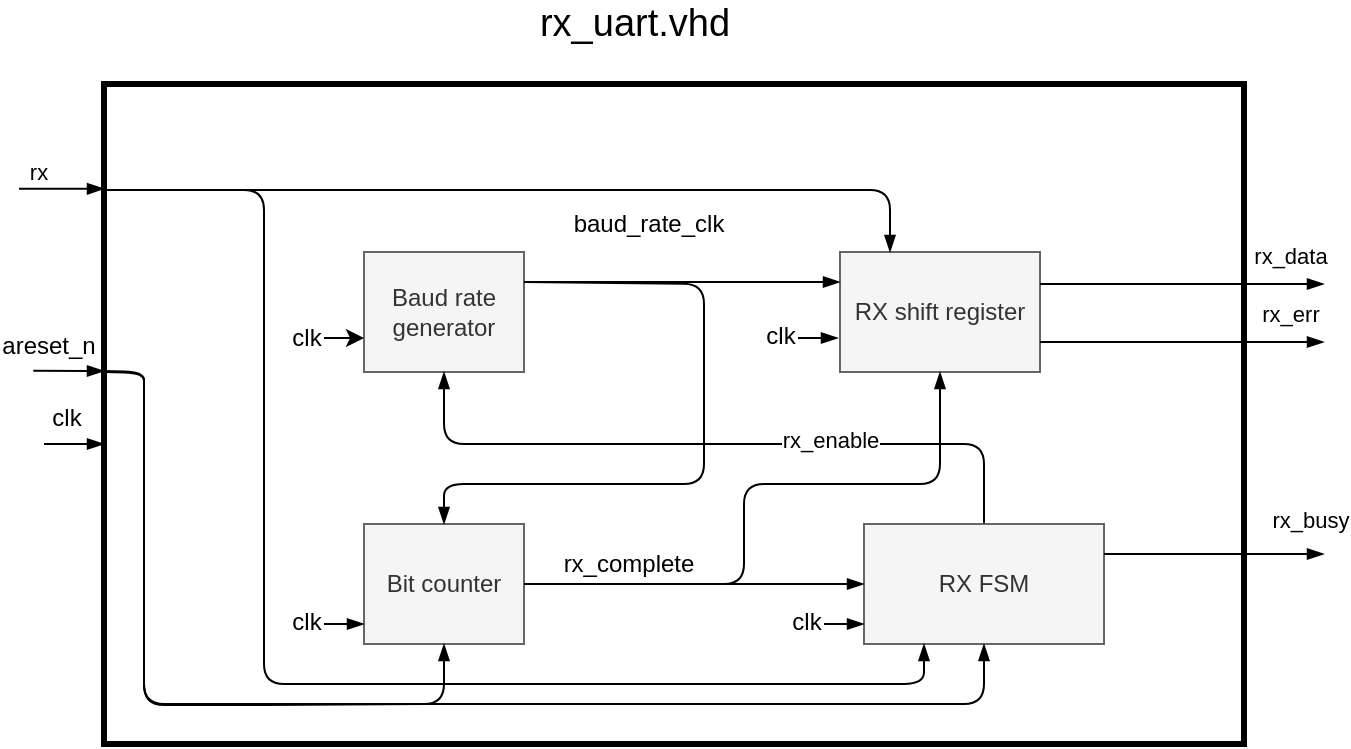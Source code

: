 <mxfile scale="2" border="0">
    <diagram id="yUE5iZ8mLl_cM_Y-DyXM" name="Page-1">
        <mxGraphModel dx="1415" dy="687" grid="1" gridSize="10" guides="1" tooltips="1" connect="1" arrows="1" fold="1" page="1" pageScale="1" pageWidth="827" pageHeight="1169" math="0" shadow="0">
            <root>
                <mxCell id="0"/>
                <mxCell id="1" parent="0"/>
                <mxCell id="11" value="" style="rounded=0;whiteSpace=wrap;html=1;gradientColor=none;fillColor=none;strokeWidth=3;" parent="1" vertex="1">
                    <mxGeometry x="160" y="130" width="570" height="330" as="geometry"/>
                </mxCell>
                <mxCell id="3" value="Baud rate &lt;br&gt;generator" style="rounded=0;whiteSpace=wrap;html=1;fillColor=#f5f5f5;fontColor=#333333;strokeColor=#666666;" parent="1" vertex="1">
                    <mxGeometry x="290" y="214" width="80" height="60" as="geometry"/>
                </mxCell>
                <mxCell id="4" value="Bit counter" style="rounded=0;whiteSpace=wrap;html=1;fillColor=#f5f5f5;fontColor=#333333;strokeColor=#666666;" parent="1" vertex="1">
                    <mxGeometry x="290" y="350" width="80" height="60" as="geometry"/>
                </mxCell>
                <mxCell id="5" value="RX shift register" style="rounded=0;whiteSpace=wrap;html=1;fillColor=#f5f5f5;fontColor=#333333;strokeColor=#666666;" parent="1" vertex="1">
                    <mxGeometry x="528" y="214" width="100" height="60" as="geometry"/>
                </mxCell>
                <mxCell id="10" style="edgeStyle=none;html=1;exitX=0.5;exitY=0;exitDx=0;exitDy=0;entryX=0.5;entryY=1;entryDx=0;entryDy=0;endArrow=blockThin;endFill=1;" parent="1" source="6" target="3" edge="1">
                    <mxGeometry relative="1" as="geometry">
                        <Array as="points">
                            <mxPoint x="600" y="310"/>
                            <mxPoint x="480" y="310"/>
                            <mxPoint x="330" y="310"/>
                        </Array>
                    </mxGeometry>
                </mxCell>
                <mxCell id="140" value="rx_enable" style="edgeLabel;html=1;align=center;verticalAlign=middle;resizable=0;points=[];" vertex="1" connectable="0" parent="10">
                    <mxGeometry x="-0.324" y="-2" relative="1" as="geometry">
                        <mxPoint as="offset"/>
                    </mxGeometry>
                </mxCell>
                <mxCell id="6" value="RX FSM" style="rounded=0;whiteSpace=wrap;html=1;fillColor=#f5f5f5;fontColor=#333333;strokeColor=#666666;" parent="1" vertex="1">
                    <mxGeometry x="540" y="350" width="120" height="60" as="geometry"/>
                </mxCell>
                <mxCell id="37" value="" style="endArrow=blockThin;html=1;rounded=0;strokeColor=default;strokeWidth=1;entryX=0;entryY=0.5;entryDx=0;entryDy=0;exitX=1;exitY=0.5;exitDx=0;exitDy=0;endFill=1;" parent="1" source="4" target="6" edge="1">
                    <mxGeometry width="50" height="50" relative="1" as="geometry">
                        <mxPoint x="660" y="260" as="sourcePoint"/>
                        <mxPoint x="710" y="210" as="targetPoint"/>
                    </mxGeometry>
                </mxCell>
                <mxCell id="38" value="&lt;font style=&quot;font-size: 12px&quot;&gt;rx_complete&lt;/font&gt;" style="edgeLabel;html=1;align=center;verticalAlign=middle;resizable=0;points=[];" parent="37" vertex="1" connectable="0">
                    <mxGeometry x="0.32" y="1" relative="1" as="geometry">
                        <mxPoint x="-60" y="-9" as="offset"/>
                    </mxGeometry>
                </mxCell>
                <mxCell id="41" value="&lt;font style=&quot;font-size: 19px&quot;&gt;rx_uart.vhd&lt;/font&gt;" style="text;html=1;resizable=0;autosize=1;align=center;verticalAlign=middle;points=[];fillColor=none;strokeColor=none;rounded=0;" parent="1" vertex="1">
                    <mxGeometry x="370" y="90" width="110" height="20" as="geometry"/>
                </mxCell>
                <mxCell id="44" style="edgeStyle=none;html=1;entryX=1;entryY=0.25;entryDx=0;entryDy=0;endArrow=none;endFill=0;startArrow=blockThin;startFill=1;" parent="1" target="6" edge="1">
                    <mxGeometry relative="1" as="geometry">
                        <mxPoint x="770" y="365" as="sourcePoint"/>
                        <mxPoint x="510" y="420" as="targetPoint"/>
                        <Array as="points">
                            <mxPoint x="740" y="365"/>
                            <mxPoint x="720" y="365"/>
                            <mxPoint x="700" y="365"/>
                        </Array>
                    </mxGeometry>
                </mxCell>
                <mxCell id="100" value="rx_busy" style="edgeLabel;html=1;align=center;verticalAlign=middle;resizable=0;points=[];" parent="44" vertex="1" connectable="0">
                    <mxGeometry x="-0.698" relative="1" as="geometry">
                        <mxPoint x="9" y="-17" as="offset"/>
                    </mxGeometry>
                </mxCell>
                <mxCell id="49" value="" style="endArrow=blockThin;html=1;rounded=1;fontSize=12;strokeColor=default;strokeWidth=1;entryX=-0.003;entryY=0.394;entryDx=0;entryDy=0;entryPerimeter=0;endFill=1;" parent="1" edge="1">
                    <mxGeometry width="50" height="50" relative="1" as="geometry">
                        <mxPoint x="124.633" y="273.41" as="sourcePoint"/>
                        <mxPoint x="160" y="273.55" as="targetPoint"/>
                    </mxGeometry>
                </mxCell>
                <mxCell id="50" value="areset_n" style="edgeLabel;html=1;align=center;verticalAlign=middle;resizable=0;points=[];fontSize=12;" parent="49" vertex="1" connectable="0">
                    <mxGeometry x="-0.56" y="3" relative="1" as="geometry">
                        <mxPoint x="-1" y="-10" as="offset"/>
                    </mxGeometry>
                </mxCell>
                <mxCell id="59" style="edgeStyle=none;rounded=1;html=1;exitX=1;exitY=0.25;exitDx=0;exitDy=0;entryX=0;entryY=0.25;entryDx=0;entryDy=0;fontSize=12;endArrow=blockThin;endFill=1;strokeColor=default;strokeWidth=1;" parent="1" source="3" target="5" edge="1">
                    <mxGeometry relative="1" as="geometry">
                        <Array as="points"/>
                        <mxPoint x="507" y="237.38" as="sourcePoint"/>
                    </mxGeometry>
                </mxCell>
                <mxCell id="67" style="edgeStyle=none;rounded=1;html=1;entryX=0.5;entryY=0;entryDx=0;entryDy=0;fontSize=10;endArrow=blockThin;endFill=1;strokeColor=default;strokeWidth=1;exitX=1;exitY=0.25;exitDx=0;exitDy=0;" parent="1" source="3" target="4" edge="1">
                    <mxGeometry relative="1" as="geometry">
                        <mxPoint x="520" y="237" as="sourcePoint"/>
                        <Array as="points">
                            <mxPoint x="460" y="230"/>
                            <mxPoint x="460" y="330"/>
                            <mxPoint x="330" y="330"/>
                        </Array>
                    </mxGeometry>
                </mxCell>
                <mxCell id="69" value="&lt;font style=&quot;font-size: 12px&quot;&gt;baud_rate_clk&lt;/font&gt;" style="edgeLabel;html=1;align=center;verticalAlign=middle;resizable=0;points=[];fontSize=10;" parent="67" vertex="1" connectable="0">
                    <mxGeometry x="-0.667" y="1" relative="1" as="geometry">
                        <mxPoint x="5" y="-29" as="offset"/>
                    </mxGeometry>
                </mxCell>
                <mxCell id="73" value="" style="endArrow=classic;html=1;rounded=1;fontSize=10;strokeColor=default;strokeWidth=1;entryX=0;entryY=0.5;entryDx=0;entryDy=0;" parent="1" edge="1">
                    <mxGeometry width="50" height="50" relative="1" as="geometry">
                        <mxPoint x="270" y="257.06" as="sourcePoint"/>
                        <mxPoint x="290" y="257.0" as="targetPoint"/>
                    </mxGeometry>
                </mxCell>
                <mxCell id="74" value="&lt;font style=&quot;font-size: 12px&quot;&gt;clk&lt;/font&gt;" style="edgeLabel;html=1;align=center;verticalAlign=middle;resizable=0;points=[];fontSize=10;" parent="73" vertex="1" connectable="0">
                    <mxGeometry x="-0.57" y="1" relative="1" as="geometry">
                        <mxPoint x="-14" y="1" as="offset"/>
                    </mxGeometry>
                </mxCell>
                <mxCell id="75" value="" style="endArrow=blockThin;html=1;rounded=1;fontSize=10;strokeColor=default;strokeWidth=1;entryX=0;entryY=0.5;entryDx=0;entryDy=0;endFill=1;" parent="1" edge="1">
                    <mxGeometry width="50" height="50" relative="1" as="geometry">
                        <mxPoint x="270" y="400.06" as="sourcePoint"/>
                        <mxPoint x="290" y="400.0" as="targetPoint"/>
                    </mxGeometry>
                </mxCell>
                <mxCell id="76" value="&lt;font style=&quot;font-size: 12px&quot;&gt;clk&lt;/font&gt;" style="edgeLabel;html=1;align=center;verticalAlign=middle;resizable=0;points=[];fontSize=10;" parent="75" vertex="1" connectable="0">
                    <mxGeometry x="-0.57" y="1" relative="1" as="geometry">
                        <mxPoint x="-14" as="offset"/>
                    </mxGeometry>
                </mxCell>
                <mxCell id="77" value="" style="endArrow=blockThin;html=1;rounded=1;fontSize=10;strokeColor=default;strokeWidth=1;entryX=0;entryY=0.5;entryDx=0;entryDy=0;endFill=1;" parent="1" edge="1">
                    <mxGeometry width="50" height="50" relative="1" as="geometry">
                        <mxPoint x="520" y="400.06" as="sourcePoint"/>
                        <mxPoint x="540" y="400.0" as="targetPoint"/>
                    </mxGeometry>
                </mxCell>
                <mxCell id="78" value="&lt;font style=&quot;font-size: 12px&quot;&gt;clk&lt;/font&gt;" style="edgeLabel;html=1;align=center;verticalAlign=middle;resizable=0;points=[];fontSize=10;" parent="77" vertex="1" connectable="0">
                    <mxGeometry x="-0.57" y="1" relative="1" as="geometry">
                        <mxPoint x="-14" as="offset"/>
                    </mxGeometry>
                </mxCell>
                <mxCell id="79" value="" style="endArrow=blockThin;html=1;rounded=1;fontSize=10;strokeColor=default;strokeWidth=1;entryX=0;entryY=0.5;entryDx=0;entryDy=0;endFill=1;" parent="1" edge="1">
                    <mxGeometry width="50" height="50" relative="1" as="geometry">
                        <mxPoint x="507" y="257.06" as="sourcePoint"/>
                        <mxPoint x="527" y="257.0" as="targetPoint"/>
                    </mxGeometry>
                </mxCell>
                <mxCell id="80" value="&lt;font style=&quot;font-size: 12px&quot;&gt;clk&lt;/font&gt;" style="edgeLabel;html=1;align=center;verticalAlign=middle;resizable=0;points=[];fontSize=10;" parent="79" vertex="1" connectable="0">
                    <mxGeometry x="-0.57" y="1" relative="1" as="geometry">
                        <mxPoint x="-14" as="offset"/>
                    </mxGeometry>
                </mxCell>
                <mxCell id="81" value="" style="endArrow=blockThin;html=1;rounded=1;fontSize=10;strokeColor=default;strokeWidth=1;entryX=0;entryY=0.5;entryDx=0;entryDy=0;endFill=1;" parent="1" edge="1">
                    <mxGeometry width="50" height="50" relative="1" as="geometry">
                        <mxPoint x="130" y="310" as="sourcePoint"/>
                        <mxPoint x="160" y="310" as="targetPoint"/>
                    </mxGeometry>
                </mxCell>
                <mxCell id="82" value="&lt;font style=&quot;font-size: 12px&quot;&gt;clk&lt;/font&gt;" style="edgeLabel;html=1;align=center;verticalAlign=middle;resizable=0;points=[];fontSize=10;" parent="81" vertex="1" connectable="0">
                    <mxGeometry x="-0.57" y="1" relative="1" as="geometry">
                        <mxPoint x="4" y="-12" as="offset"/>
                    </mxGeometry>
                </mxCell>
                <mxCell id="94" style="edgeStyle=none;html=1;entryX=1;entryY=0.75;entryDx=0;entryDy=0;endArrow=none;endFill=0;startArrow=blockThin;startFill=1;" parent="1" target="5" edge="1">
                    <mxGeometry relative="1" as="geometry">
                        <mxPoint x="770" y="259" as="sourcePoint"/>
                        <mxPoint x="510" y="420" as="targetPoint"/>
                        <Array as="points">
                            <mxPoint x="720" y="259"/>
                            <mxPoint x="700" y="259"/>
                        </Array>
                    </mxGeometry>
                </mxCell>
                <mxCell id="97" value="rx_err" style="edgeLabel;html=1;align=center;verticalAlign=middle;resizable=0;points=[];" parent="94" vertex="1" connectable="0">
                    <mxGeometry x="-0.947" y="1" relative="1" as="geometry">
                        <mxPoint x="-13" y="-15" as="offset"/>
                    </mxGeometry>
                </mxCell>
                <mxCell id="110" value="" style="endArrow=none;html=1;rounded=1;strokeColor=default;strokeWidth=1;endFill=0;startArrow=blockThin;startFill=1;exitX=0.25;exitY=0;exitDx=0;exitDy=0;" parent="1" source="5" edge="1">
                    <mxGeometry x="-1" y="10" width="50" height="50" relative="1" as="geometry">
                        <mxPoint x="810" y="180" as="sourcePoint"/>
                        <mxPoint x="160" y="183" as="targetPoint"/>
                        <Array as="points">
                            <mxPoint x="553" y="183"/>
                        </Array>
                        <mxPoint as="offset"/>
                    </mxGeometry>
                </mxCell>
                <mxCell id="113" style="edgeStyle=none;rounded=1;html=1;exitX=0;exitY=0.105;exitDx=0;exitDy=0;entryX=0;entryY=0.25;entryDx=0;entryDy=0;fontSize=12;endArrow=blockThin;endFill=1;strokeColor=default;strokeWidth=1;exitPerimeter=0;" parent="1" edge="1">
                    <mxGeometry relative="1" as="geometry">
                        <mxPoint x="117.51" y="182.35" as="sourcePoint"/>
                        <mxPoint x="160" y="182.43" as="targetPoint"/>
                    </mxGeometry>
                </mxCell>
                <mxCell id="114" value="rx" style="edgeLabel;html=1;align=center;verticalAlign=middle;resizable=0;points=[];" parent="113" vertex="1" connectable="0">
                    <mxGeometry x="-0.585" relative="1" as="geometry">
                        <mxPoint y="-9" as="offset"/>
                    </mxGeometry>
                </mxCell>
                <mxCell id="115" value="" style="endArrow=none;html=1;rounded=1;strokeColor=default;strokeWidth=1;endFill=0;startArrow=blockThin;startFill=1;exitX=0.25;exitY=1;exitDx=0;exitDy=0;" parent="1" source="6" edge="1">
                    <mxGeometry x="-1" y="10" width="50" height="50" relative="1" as="geometry">
                        <mxPoint x="615" y="222" as="sourcePoint"/>
                        <mxPoint x="160" y="183" as="targetPoint"/>
                        <Array as="points">
                            <mxPoint x="570" y="430"/>
                            <mxPoint x="400" y="430"/>
                            <mxPoint x="240" y="430"/>
                            <mxPoint x="240" y="310"/>
                            <mxPoint x="240" y="240"/>
                            <mxPoint x="240" y="183"/>
                        </Array>
                        <mxPoint as="offset"/>
                    </mxGeometry>
                </mxCell>
                <mxCell id="117" value="" style="endArrow=none;html=1;rounded=1;strokeColor=default;strokeWidth=1;endFill=0;startArrow=blockThin;startFill=1;exitX=0.5;exitY=1;exitDx=0;exitDy=0;entryX=0;entryY=0.435;entryDx=0;entryDy=0;entryPerimeter=0;" parent="1" source="6" target="11" edge="1">
                    <mxGeometry x="-1" y="10" width="50" height="50" relative="1" as="geometry">
                        <mxPoint x="580" y="420" as="sourcePoint"/>
                        <mxPoint x="232.49" y="193.25" as="targetPoint"/>
                        <Array as="points">
                            <mxPoint x="600" y="440"/>
                            <mxPoint x="410" y="440"/>
                            <mxPoint x="250" y="440"/>
                            <mxPoint x="180" y="440"/>
                            <mxPoint x="180" y="360"/>
                            <mxPoint x="180" y="320"/>
                            <mxPoint x="180" y="290"/>
                            <mxPoint x="180" y="274"/>
                        </Array>
                        <mxPoint as="offset"/>
                    </mxGeometry>
                </mxCell>
                <mxCell id="132" value="" style="endArrow=blockThin;html=1;rounded=1;strokeColor=default;strokeWidth=1;entryX=0.5;entryY=1;entryDx=0;entryDy=0;endFill=1;" parent="1" target="5" edge="1">
                    <mxGeometry width="50" height="50" relative="1" as="geometry">
                        <mxPoint x="370" y="380" as="sourcePoint"/>
                        <mxPoint x="550" y="390" as="targetPoint"/>
                        <Array as="points">
                            <mxPoint x="480" y="380"/>
                            <mxPoint x="480" y="330"/>
                            <mxPoint x="578" y="330"/>
                        </Array>
                    </mxGeometry>
                </mxCell>
                <mxCell id="137" style="edgeStyle=none;html=1;entryX=1;entryY=0.75;entryDx=0;entryDy=0;endArrow=none;endFill=0;startArrow=blockThin;startFill=1;" parent="1" edge="1">
                    <mxGeometry relative="1" as="geometry">
                        <mxPoint x="770" y="230" as="sourcePoint"/>
                        <mxPoint x="628.0" y="230" as="targetPoint"/>
                        <Array as="points">
                            <mxPoint x="720" y="230"/>
                            <mxPoint x="700" y="230"/>
                        </Array>
                    </mxGeometry>
                </mxCell>
                <mxCell id="138" value="rx_data" style="edgeLabel;html=1;align=center;verticalAlign=middle;resizable=0;points=[];" parent="137" vertex="1" connectable="0">
                    <mxGeometry x="-0.947" y="1" relative="1" as="geometry">
                        <mxPoint x="-13" y="-15" as="offset"/>
                    </mxGeometry>
                </mxCell>
                <mxCell id="139" value="" style="endArrow=none;html=1;rounded=1;strokeColor=default;strokeWidth=1;endFill=0;startArrow=blockThin;startFill=1;exitX=0.5;exitY=1;exitDx=0;exitDy=0;entryX=0;entryY=0.435;entryDx=0;entryDy=0;entryPerimeter=0;" parent="1" source="4" edge="1">
                    <mxGeometry x="-1" y="10" width="50" height="50" relative="1" as="geometry">
                        <mxPoint x="600" y="410.45" as="sourcePoint"/>
                        <mxPoint x="160" y="274.0" as="targetPoint"/>
                        <Array as="points">
                            <mxPoint x="330" y="440"/>
                            <mxPoint x="250" y="440.45"/>
                            <mxPoint x="180" y="440.45"/>
                            <mxPoint x="180" y="360.45"/>
                            <mxPoint x="180" y="320.45"/>
                            <mxPoint x="180" y="290.45"/>
                            <mxPoint x="180" y="274.45"/>
                        </Array>
                        <mxPoint as="offset"/>
                    </mxGeometry>
                </mxCell>
            </root>
        </mxGraphModel>
    </diagram>
</mxfile>